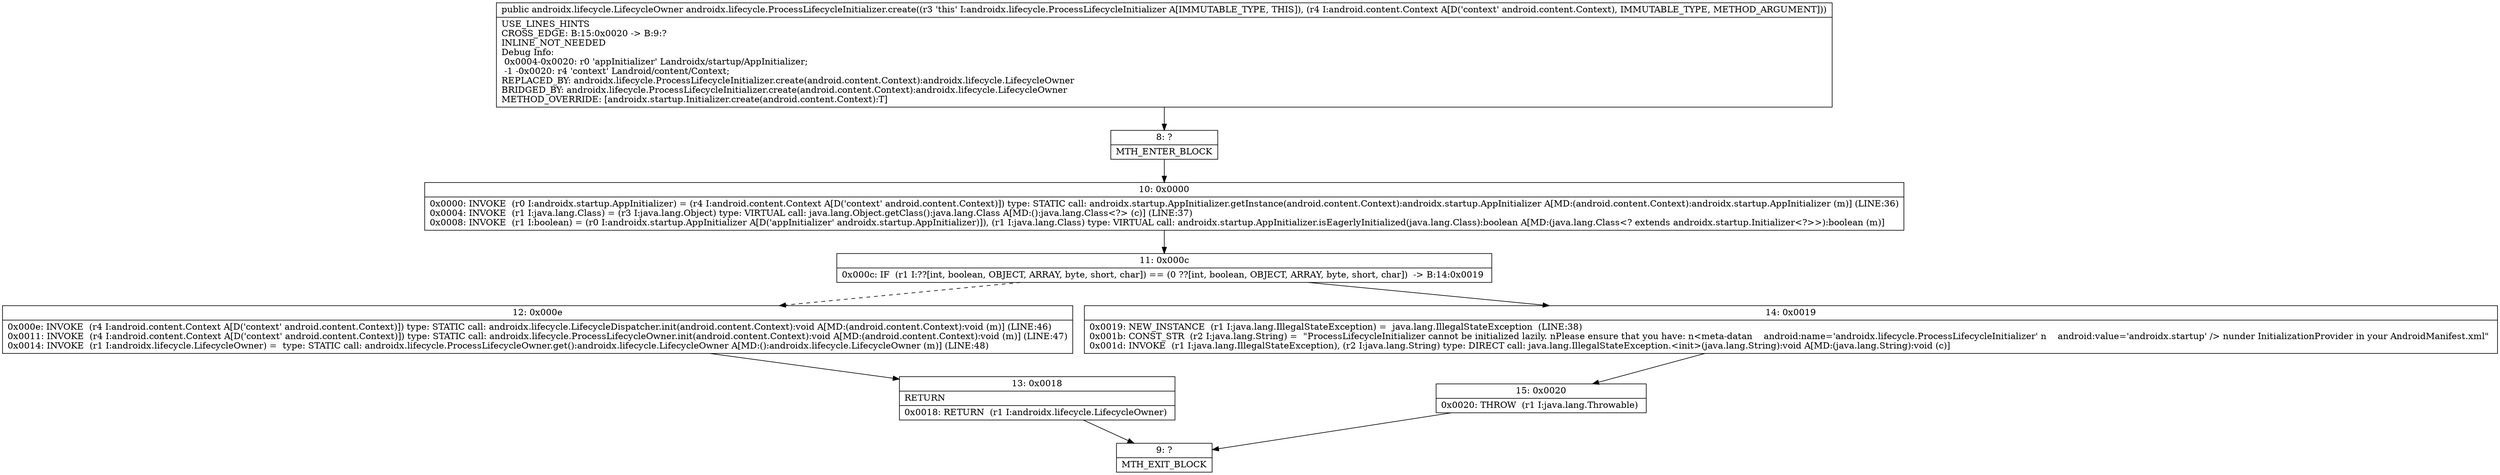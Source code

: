 digraph "CFG forandroidx.lifecycle.ProcessLifecycleInitializer.create(Landroid\/content\/Context;)Landroidx\/lifecycle\/LifecycleOwner;" {
Node_8 [shape=record,label="{8\:\ ?|MTH_ENTER_BLOCK\l}"];
Node_10 [shape=record,label="{10\:\ 0x0000|0x0000: INVOKE  (r0 I:androidx.startup.AppInitializer) = (r4 I:android.content.Context A[D('context' android.content.Context)]) type: STATIC call: androidx.startup.AppInitializer.getInstance(android.content.Context):androidx.startup.AppInitializer A[MD:(android.content.Context):androidx.startup.AppInitializer (m)] (LINE:36)\l0x0004: INVOKE  (r1 I:java.lang.Class) = (r3 I:java.lang.Object) type: VIRTUAL call: java.lang.Object.getClass():java.lang.Class A[MD:():java.lang.Class\<?\> (c)] (LINE:37)\l0x0008: INVOKE  (r1 I:boolean) = (r0 I:androidx.startup.AppInitializer A[D('appInitializer' androidx.startup.AppInitializer)]), (r1 I:java.lang.Class) type: VIRTUAL call: androidx.startup.AppInitializer.isEagerlyInitialized(java.lang.Class):boolean A[MD:(java.lang.Class\<? extends androidx.startup.Initializer\<?\>\>):boolean (m)]\l}"];
Node_11 [shape=record,label="{11\:\ 0x000c|0x000c: IF  (r1 I:??[int, boolean, OBJECT, ARRAY, byte, short, char]) == (0 ??[int, boolean, OBJECT, ARRAY, byte, short, char])  \-\> B:14:0x0019 \l}"];
Node_12 [shape=record,label="{12\:\ 0x000e|0x000e: INVOKE  (r4 I:android.content.Context A[D('context' android.content.Context)]) type: STATIC call: androidx.lifecycle.LifecycleDispatcher.init(android.content.Context):void A[MD:(android.content.Context):void (m)] (LINE:46)\l0x0011: INVOKE  (r4 I:android.content.Context A[D('context' android.content.Context)]) type: STATIC call: androidx.lifecycle.ProcessLifecycleOwner.init(android.content.Context):void A[MD:(android.content.Context):void (m)] (LINE:47)\l0x0014: INVOKE  (r1 I:androidx.lifecycle.LifecycleOwner) =  type: STATIC call: androidx.lifecycle.ProcessLifecycleOwner.get():androidx.lifecycle.LifecycleOwner A[MD:():androidx.lifecycle.LifecycleOwner (m)] (LINE:48)\l}"];
Node_13 [shape=record,label="{13\:\ 0x0018|RETURN\l|0x0018: RETURN  (r1 I:androidx.lifecycle.LifecycleOwner) \l}"];
Node_9 [shape=record,label="{9\:\ ?|MTH_EXIT_BLOCK\l}"];
Node_14 [shape=record,label="{14\:\ 0x0019|0x0019: NEW_INSTANCE  (r1 I:java.lang.IllegalStateException) =  java.lang.IllegalStateException  (LINE:38)\l0x001b: CONST_STR  (r2 I:java.lang.String) =  \"ProcessLifecycleInitializer cannot be initialized lazily. nPlease ensure that you have: n\<meta\-datan    android:name='androidx.lifecycle.ProcessLifecycleInitializer' n    android:value='androidx.startup' \/\> nunder InitializationProvider in your AndroidManifest.xml\" \l0x001d: INVOKE  (r1 I:java.lang.IllegalStateException), (r2 I:java.lang.String) type: DIRECT call: java.lang.IllegalStateException.\<init\>(java.lang.String):void A[MD:(java.lang.String):void (c)]\l}"];
Node_15 [shape=record,label="{15\:\ 0x0020|0x0020: THROW  (r1 I:java.lang.Throwable) \l}"];
MethodNode[shape=record,label="{public androidx.lifecycle.LifecycleOwner androidx.lifecycle.ProcessLifecycleInitializer.create((r3 'this' I:androidx.lifecycle.ProcessLifecycleInitializer A[IMMUTABLE_TYPE, THIS]), (r4 I:android.content.Context A[D('context' android.content.Context), IMMUTABLE_TYPE, METHOD_ARGUMENT]))  | USE_LINES_HINTS\lCROSS_EDGE: B:15:0x0020 \-\> B:9:?\lINLINE_NOT_NEEDED\lDebug Info:\l  0x0004\-0x0020: r0 'appInitializer' Landroidx\/startup\/AppInitializer;\l  \-1 \-0x0020: r4 'context' Landroid\/content\/Context;\lREPLACED_BY: androidx.lifecycle.ProcessLifecycleInitializer.create(android.content.Context):androidx.lifecycle.LifecycleOwner\lBRIDGED_BY: androidx.lifecycle.ProcessLifecycleInitializer.create(android.content.Context):androidx.lifecycle.LifecycleOwner\lMETHOD_OVERRIDE: [androidx.startup.Initializer.create(android.content.Context):T]\l}"];
MethodNode -> Node_8;Node_8 -> Node_10;
Node_10 -> Node_11;
Node_11 -> Node_12[style=dashed];
Node_11 -> Node_14;
Node_12 -> Node_13;
Node_13 -> Node_9;
Node_14 -> Node_15;
Node_15 -> Node_9;
}

